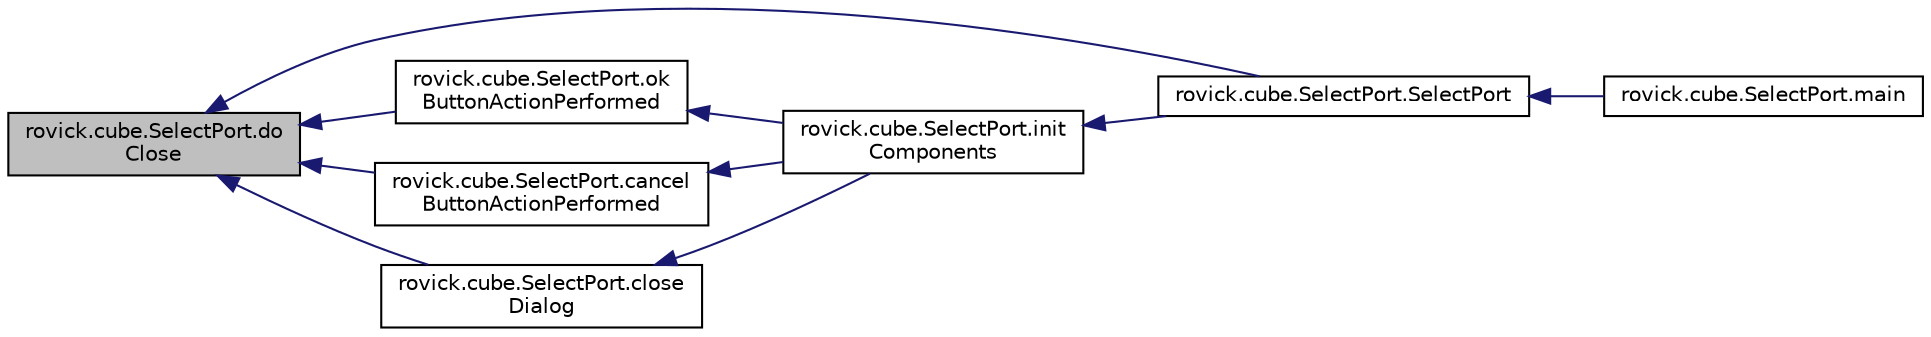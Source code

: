 digraph "rovick.cube.SelectPort.doClose"
{
  edge [fontname="Helvetica",fontsize="10",labelfontname="Helvetica",labelfontsize="10"];
  node [fontname="Helvetica",fontsize="10",shape=record];
  rankdir="LR";
  Node1 [label="rovick.cube.SelectPort.do\lClose",height=0.2,width=0.4,color="black", fillcolor="grey75", style="filled", fontcolor="black"];
  Node1 -> Node2 [dir="back",color="midnightblue",fontsize="10",style="solid",fontname="Helvetica"];
  Node2 [label="rovick.cube.SelectPort.SelectPort",height=0.2,width=0.4,color="black", fillcolor="white", style="filled",URL="$classrovick_1_1cube_1_1_select_port_aea82c9092e31a7558783d8cb178ca926.html#aea82c9092e31a7558783d8cb178ca926"];
  Node2 -> Node3 [dir="back",color="midnightblue",fontsize="10",style="solid",fontname="Helvetica"];
  Node3 [label="rovick.cube.SelectPort.main",height=0.2,width=0.4,color="black", fillcolor="white", style="filled",URL="$classrovick_1_1cube_1_1_select_port_aaa444620a61bc23473f79b62089721dd.html#aaa444620a61bc23473f79b62089721dd"];
  Node1 -> Node4 [dir="back",color="midnightblue",fontsize="10",style="solid",fontname="Helvetica"];
  Node4 [label="rovick.cube.SelectPort.ok\lButtonActionPerformed",height=0.2,width=0.4,color="black", fillcolor="white", style="filled",URL="$classrovick_1_1cube_1_1_select_port_a6d1e1589e6e2e1c64823371054ad408f.html#a6d1e1589e6e2e1c64823371054ad408f"];
  Node4 -> Node5 [dir="back",color="midnightblue",fontsize="10",style="solid",fontname="Helvetica"];
  Node5 [label="rovick.cube.SelectPort.init\lComponents",height=0.2,width=0.4,color="black", fillcolor="white", style="filled",URL="$classrovick_1_1cube_1_1_select_port_ad78a929ef2ebcc6adf855d036c26b6e8.html#ad78a929ef2ebcc6adf855d036c26b6e8"];
  Node5 -> Node2 [dir="back",color="midnightblue",fontsize="10",style="solid",fontname="Helvetica"];
  Node1 -> Node6 [dir="back",color="midnightblue",fontsize="10",style="solid",fontname="Helvetica"];
  Node6 [label="rovick.cube.SelectPort.cancel\lButtonActionPerformed",height=0.2,width=0.4,color="black", fillcolor="white", style="filled",URL="$classrovick_1_1cube_1_1_select_port_aa138c89dbb319f0a9d456088562a8789.html#aa138c89dbb319f0a9d456088562a8789"];
  Node6 -> Node5 [dir="back",color="midnightblue",fontsize="10",style="solid",fontname="Helvetica"];
  Node1 -> Node7 [dir="back",color="midnightblue",fontsize="10",style="solid",fontname="Helvetica"];
  Node7 [label="rovick.cube.SelectPort.close\lDialog",height=0.2,width=0.4,color="black", fillcolor="white", style="filled",URL="$classrovick_1_1cube_1_1_select_port_a8be0d31320f87423f44baf9ee70da2e3.html#a8be0d31320f87423f44baf9ee70da2e3"];
  Node7 -> Node5 [dir="back",color="midnightblue",fontsize="10",style="solid",fontname="Helvetica"];
}
